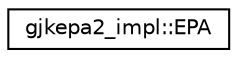 digraph "Graphical Class Hierarchy"
{
  edge [fontname="Helvetica",fontsize="10",labelfontname="Helvetica",labelfontsize="10"];
  node [fontname="Helvetica",fontsize="10",shape=record];
  rankdir="LR";
  Node1 [label="gjkepa2_impl::EPA",height=0.2,width=0.4,color="black", fillcolor="white", style="filled",URL="$structgjkepa2__impl_1_1_e_p_a.html"];
}
